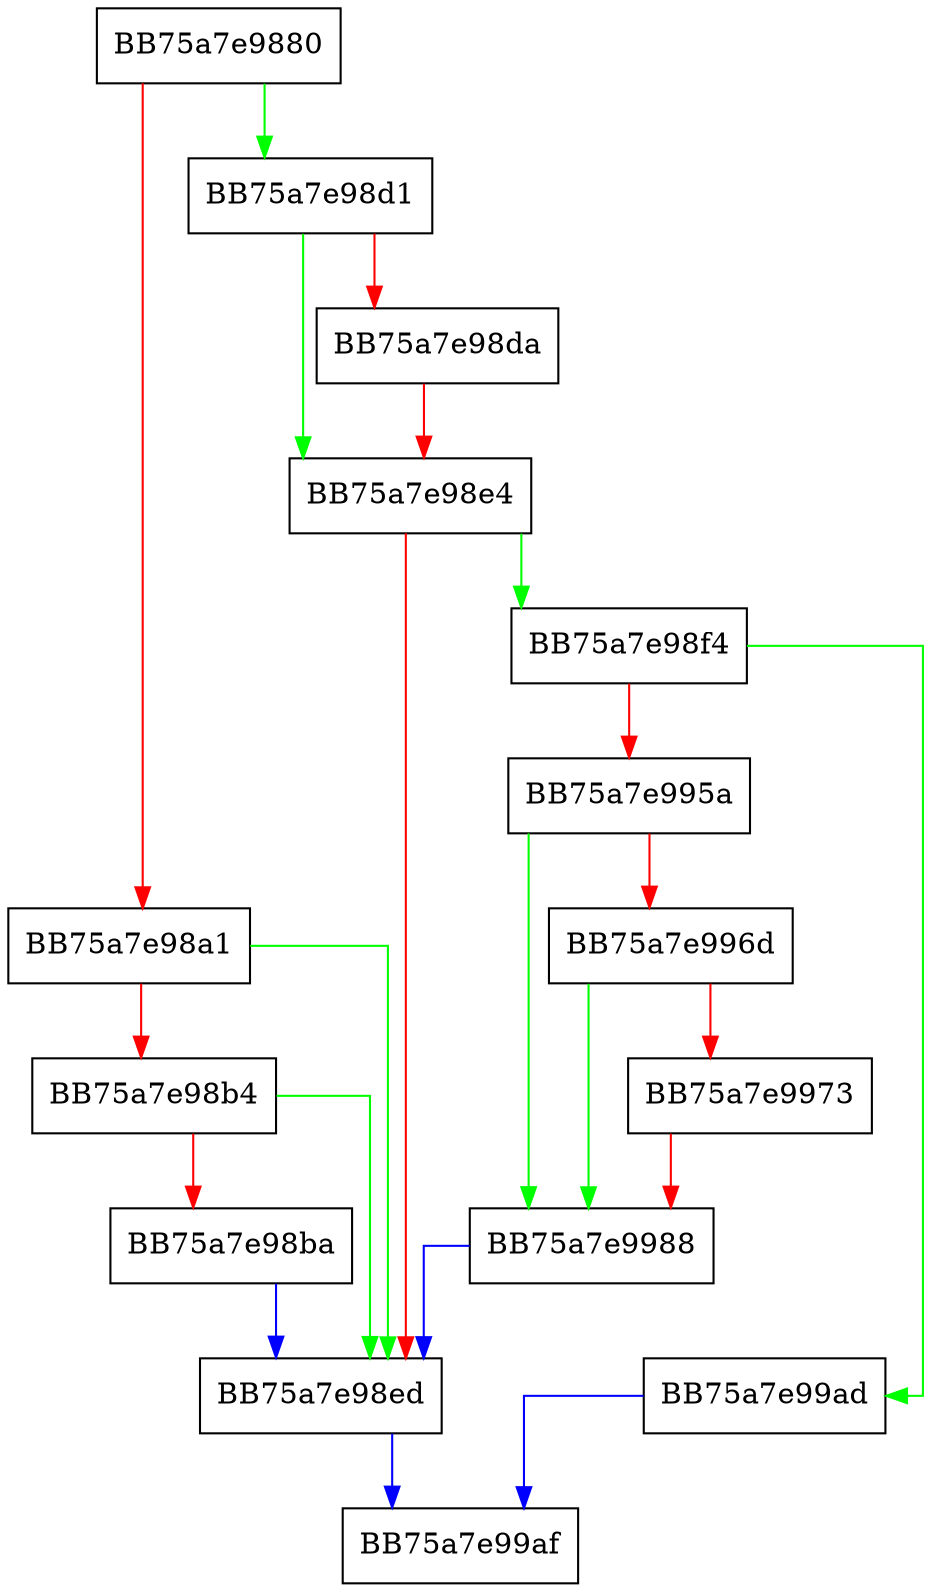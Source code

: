 digraph ShouldIssueSDNQuery {
  node [shape="box"];
  graph [splines=ortho];
  BB75a7e9880 -> BB75a7e98d1 [color="green"];
  BB75a7e9880 -> BB75a7e98a1 [color="red"];
  BB75a7e98a1 -> BB75a7e98ed [color="green"];
  BB75a7e98a1 -> BB75a7e98b4 [color="red"];
  BB75a7e98b4 -> BB75a7e98ed [color="green"];
  BB75a7e98b4 -> BB75a7e98ba [color="red"];
  BB75a7e98ba -> BB75a7e98ed [color="blue"];
  BB75a7e98d1 -> BB75a7e98e4 [color="green"];
  BB75a7e98d1 -> BB75a7e98da [color="red"];
  BB75a7e98da -> BB75a7e98e4 [color="red"];
  BB75a7e98e4 -> BB75a7e98f4 [color="green"];
  BB75a7e98e4 -> BB75a7e98ed [color="red"];
  BB75a7e98ed -> BB75a7e99af [color="blue"];
  BB75a7e98f4 -> BB75a7e99ad [color="green"];
  BB75a7e98f4 -> BB75a7e995a [color="red"];
  BB75a7e995a -> BB75a7e9988 [color="green"];
  BB75a7e995a -> BB75a7e996d [color="red"];
  BB75a7e996d -> BB75a7e9988 [color="green"];
  BB75a7e996d -> BB75a7e9973 [color="red"];
  BB75a7e9973 -> BB75a7e9988 [color="red"];
  BB75a7e9988 -> BB75a7e98ed [color="blue"];
  BB75a7e99ad -> BB75a7e99af [color="blue"];
}